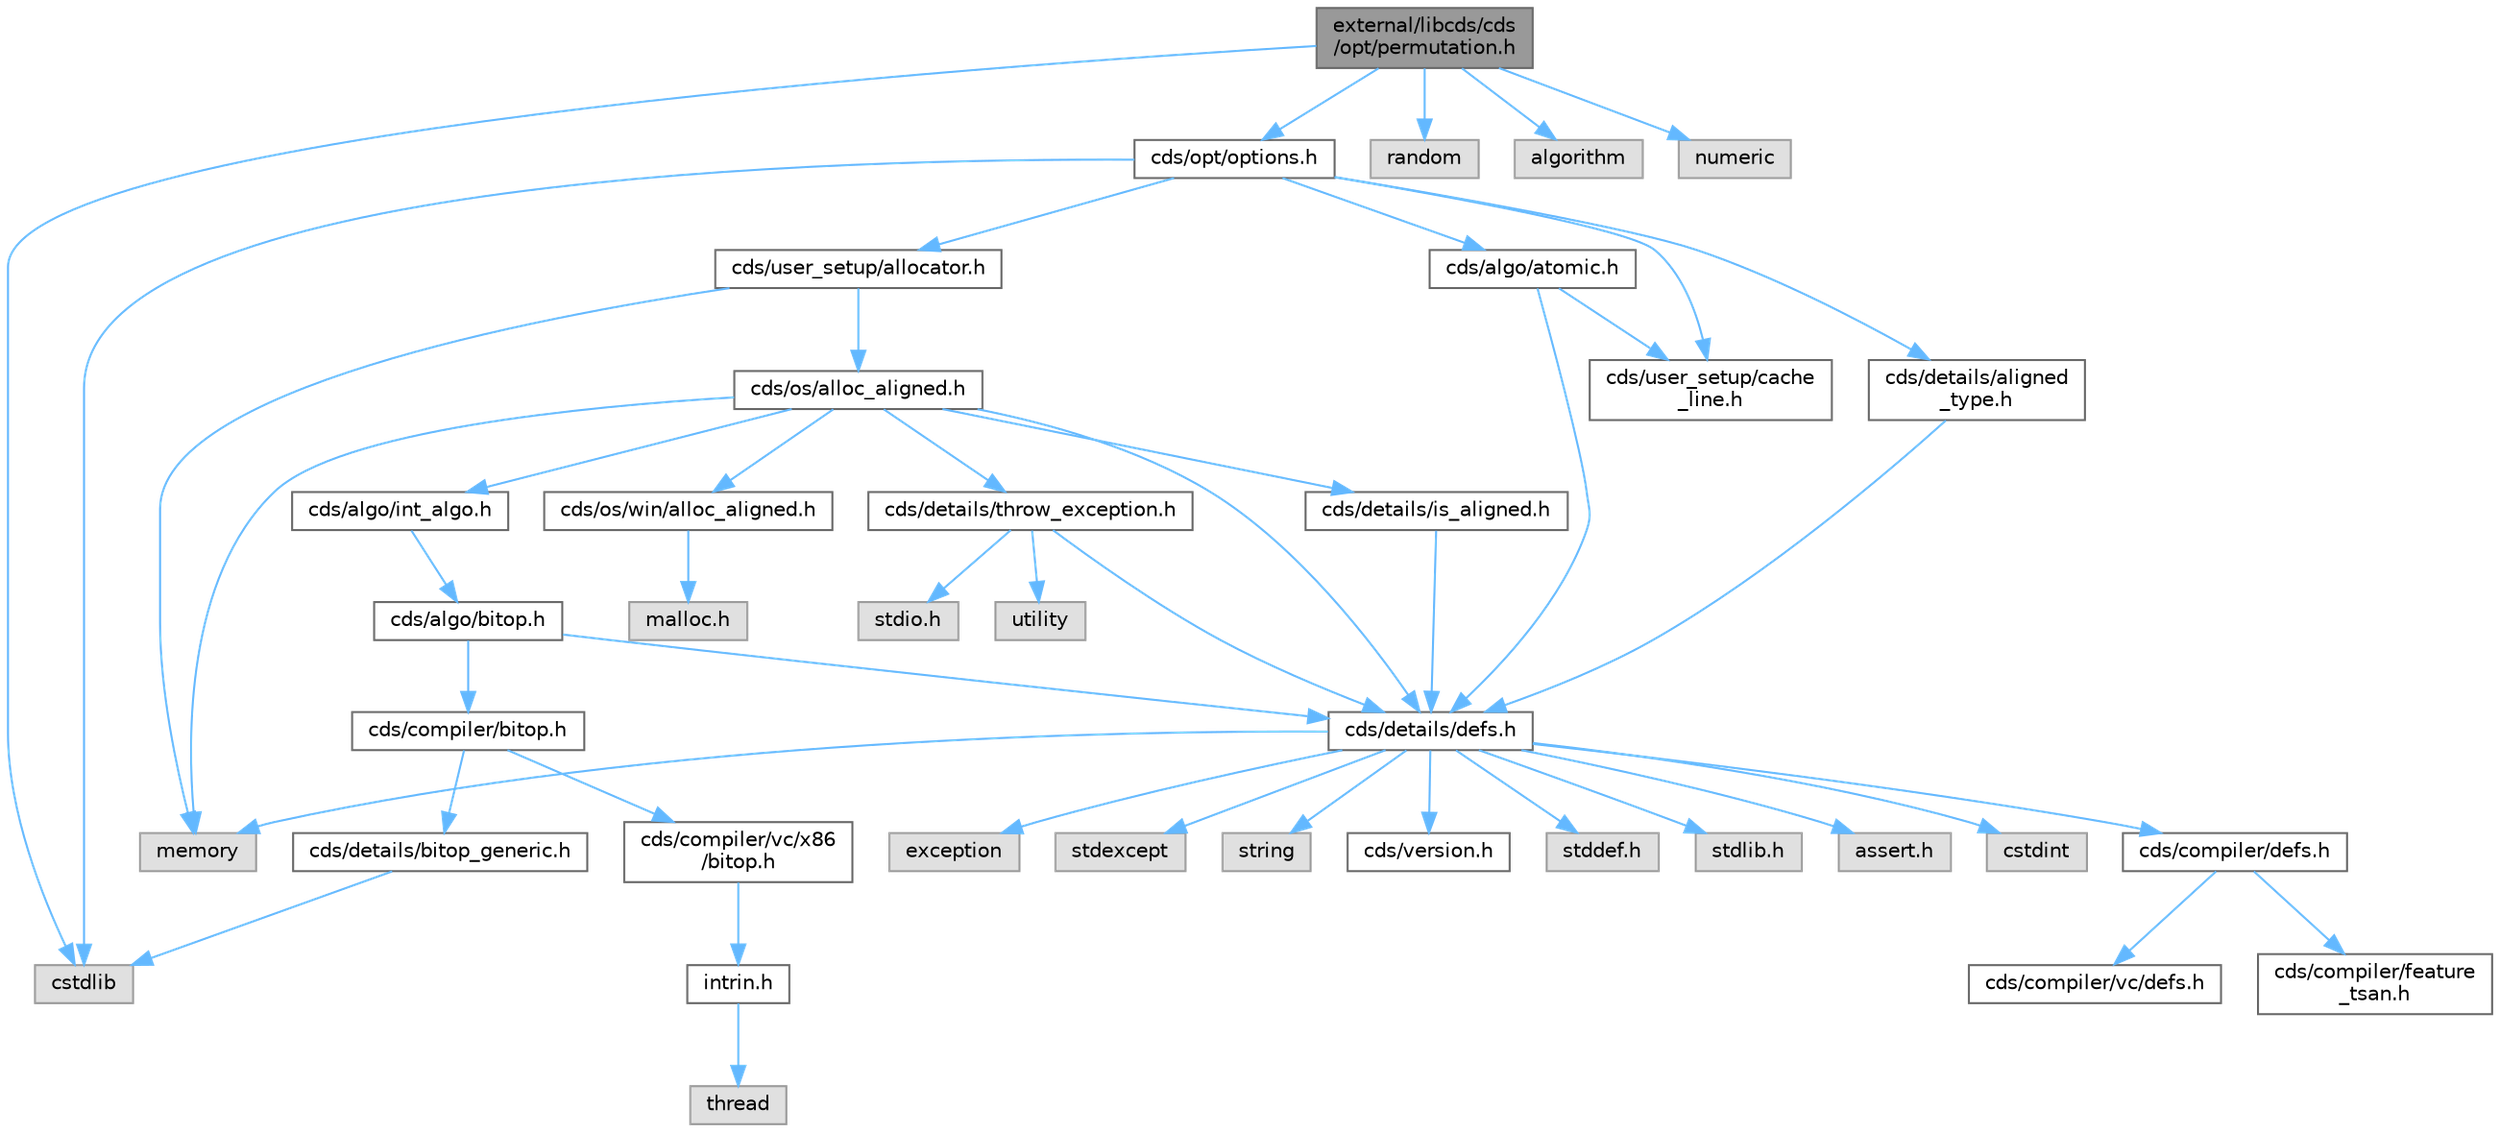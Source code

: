 digraph "external/libcds/cds/opt/permutation.h"
{
 // LATEX_PDF_SIZE
  bgcolor="transparent";
  edge [fontname=Helvetica,fontsize=10,labelfontname=Helvetica,labelfontsize=10];
  node [fontname=Helvetica,fontsize=10,shape=box,height=0.2,width=0.4];
  Node1 [id="Node000001",label="external/libcds/cds\l/opt/permutation.h",height=0.2,width=0.4,color="gray40", fillcolor="grey60", style="filled", fontcolor="black",tooltip=" "];
  Node1 -> Node2 [id="edge47_Node000001_Node000002",color="steelblue1",style="solid",tooltip=" "];
  Node2 [id="Node000002",label="cstdlib",height=0.2,width=0.4,color="grey60", fillcolor="#E0E0E0", style="filled",tooltip=" "];
  Node1 -> Node3 [id="edge48_Node000001_Node000003",color="steelblue1",style="solid",tooltip=" "];
  Node3 [id="Node000003",label="random",height=0.2,width=0.4,color="grey60", fillcolor="#E0E0E0", style="filled",tooltip=" "];
  Node1 -> Node4 [id="edge49_Node000001_Node000004",color="steelblue1",style="solid",tooltip=" "];
  Node4 [id="Node000004",label="algorithm",height=0.2,width=0.4,color="grey60", fillcolor="#E0E0E0", style="filled",tooltip=" "];
  Node1 -> Node5 [id="edge50_Node000001_Node000005",color="steelblue1",style="solid",tooltip=" "];
  Node5 [id="Node000005",label="numeric",height=0.2,width=0.4,color="grey60", fillcolor="#E0E0E0", style="filled",tooltip=" "];
  Node1 -> Node6 [id="edge51_Node000001_Node000006",color="steelblue1",style="solid",tooltip=" "];
  Node6 [id="Node000006",label="cds/opt/options.h",height=0.2,width=0.4,color="grey40", fillcolor="white", style="filled",URL="$opt_2options_8h.html",tooltip=" "];
  Node6 -> Node2 [id="edge52_Node000006_Node000002",color="steelblue1",style="solid",tooltip=" "];
  Node6 -> Node7 [id="edge53_Node000006_Node000007",color="steelblue1",style="solid",tooltip=" "];
  Node7 [id="Node000007",label="cds/details/aligned\l_type.h",height=0.2,width=0.4,color="grey40", fillcolor="white", style="filled",URL="$aligned__type_8h.html",tooltip=" "];
  Node7 -> Node8 [id="edge54_Node000007_Node000008",color="steelblue1",style="solid",tooltip=" "];
  Node8 [id="Node000008",label="cds/details/defs.h",height=0.2,width=0.4,color="grey40", fillcolor="white", style="filled",URL="$details_2defs_8h.html",tooltip=" "];
  Node8 -> Node9 [id="edge55_Node000008_Node000009",color="steelblue1",style="solid",tooltip=" "];
  Node9 [id="Node000009",label="stddef.h",height=0.2,width=0.4,color="grey60", fillcolor="#E0E0E0", style="filled",tooltip=" "];
  Node8 -> Node10 [id="edge56_Node000008_Node000010",color="steelblue1",style="solid",tooltip=" "];
  Node10 [id="Node000010",label="stdlib.h",height=0.2,width=0.4,color="grey60", fillcolor="#E0E0E0", style="filled",tooltip=" "];
  Node8 -> Node11 [id="edge57_Node000008_Node000011",color="steelblue1",style="solid",tooltip=" "];
  Node11 [id="Node000011",label="assert.h",height=0.2,width=0.4,color="grey60", fillcolor="#E0E0E0", style="filled",tooltip=" "];
  Node8 -> Node12 [id="edge58_Node000008_Node000012",color="steelblue1",style="solid",tooltip=" "];
  Node12 [id="Node000012",label="cstdint",height=0.2,width=0.4,color="grey60", fillcolor="#E0E0E0", style="filled",tooltip=" "];
  Node8 -> Node13 [id="edge59_Node000008_Node000013",color="steelblue1",style="solid",tooltip=" "];
  Node13 [id="Node000013",label="exception",height=0.2,width=0.4,color="grey60", fillcolor="#E0E0E0", style="filled",tooltip=" "];
  Node8 -> Node14 [id="edge60_Node000008_Node000014",color="steelblue1",style="solid",tooltip=" "];
  Node14 [id="Node000014",label="stdexcept",height=0.2,width=0.4,color="grey60", fillcolor="#E0E0E0", style="filled",tooltip=" "];
  Node8 -> Node15 [id="edge61_Node000008_Node000015",color="steelblue1",style="solid",tooltip=" "];
  Node15 [id="Node000015",label="string",height=0.2,width=0.4,color="grey60", fillcolor="#E0E0E0", style="filled",tooltip=" "];
  Node8 -> Node16 [id="edge62_Node000008_Node000016",color="steelblue1",style="solid",tooltip=" "];
  Node16 [id="Node000016",label="memory",height=0.2,width=0.4,color="grey60", fillcolor="#E0E0E0", style="filled",tooltip=" "];
  Node8 -> Node17 [id="edge63_Node000008_Node000017",color="steelblue1",style="solid",tooltip=" "];
  Node17 [id="Node000017",label="cds/version.h",height=0.2,width=0.4,color="grey40", fillcolor="white", style="filled",URL="$external_2libcds_2cds_2version_8h.html",tooltip=" "];
  Node8 -> Node18 [id="edge64_Node000008_Node000018",color="steelblue1",style="solid",tooltip=" "];
  Node18 [id="Node000018",label="cds/compiler/defs.h",height=0.2,width=0.4,color="grey40", fillcolor="white", style="filled",URL="$compiler_2defs_8h.html",tooltip=" "];
  Node18 -> Node19 [id="edge65_Node000018_Node000019",color="steelblue1",style="solid",tooltip=" "];
  Node19 [id="Node000019",label="cds/compiler/vc/defs.h",height=0.2,width=0.4,color="grey40", fillcolor="white", style="filled",URL="$compiler_2vc_2defs_8h.html",tooltip=" "];
  Node18 -> Node20 [id="edge66_Node000018_Node000020",color="steelblue1",style="solid",tooltip=" "];
  Node20 [id="Node000020",label="cds/compiler/feature\l_tsan.h",height=0.2,width=0.4,color="grey40", fillcolor="white", style="filled",URL="$feature__tsan_8h.html",tooltip=" "];
  Node6 -> Node21 [id="edge67_Node000006_Node000021",color="steelblue1",style="solid",tooltip=" "];
  Node21 [id="Node000021",label="cds/user_setup/allocator.h",height=0.2,width=0.4,color="grey40", fillcolor="white", style="filled",URL="$external_2libcds_2cds_2user__setup_2allocator_8h.html",tooltip="Default implementation of allocator classes."];
  Node21 -> Node16 [id="edge68_Node000021_Node000016",color="steelblue1",style="solid",tooltip=" "];
  Node21 -> Node22 [id="edge69_Node000021_Node000022",color="steelblue1",style="solid",tooltip=" "];
  Node22 [id="Node000022",label="cds/os/alloc_aligned.h",height=0.2,width=0.4,color="grey40", fillcolor="white", style="filled",URL="$alloc__aligned_8h.html",tooltip=" "];
  Node22 -> Node8 [id="edge70_Node000022_Node000008",color="steelblue1",style="solid",tooltip=" "];
  Node22 -> Node23 [id="edge71_Node000022_Node000023",color="steelblue1",style="solid",tooltip=" "];
  Node23 [id="Node000023",label="cds/os/win/alloc_aligned.h",height=0.2,width=0.4,color="grey40", fillcolor="white", style="filled",URL="$win_2alloc__aligned_8h.html",tooltip=" "];
  Node23 -> Node24 [id="edge72_Node000023_Node000024",color="steelblue1",style="solid",tooltip=" "];
  Node24 [id="Node000024",label="malloc.h",height=0.2,width=0.4,color="grey60", fillcolor="#E0E0E0", style="filled",tooltip=" "];
  Node22 -> Node16 [id="edge73_Node000022_Node000016",color="steelblue1",style="solid",tooltip=" "];
  Node22 -> Node25 [id="edge74_Node000022_Node000025",color="steelblue1",style="solid",tooltip=" "];
  Node25 [id="Node000025",label="cds/details/is_aligned.h",height=0.2,width=0.4,color="grey40", fillcolor="white", style="filled",URL="$is__aligned_8h.html",tooltip=" "];
  Node25 -> Node8 [id="edge75_Node000025_Node000008",color="steelblue1",style="solid",tooltip=" "];
  Node22 -> Node26 [id="edge76_Node000022_Node000026",color="steelblue1",style="solid",tooltip=" "];
  Node26 [id="Node000026",label="cds/algo/int_algo.h",height=0.2,width=0.4,color="grey40", fillcolor="white", style="filled",URL="$int__algo_8h.html",tooltip=" "];
  Node26 -> Node27 [id="edge77_Node000026_Node000027",color="steelblue1",style="solid",tooltip=" "];
  Node27 [id="Node000027",label="cds/algo/bitop.h",height=0.2,width=0.4,color="grey40", fillcolor="white", style="filled",URL="$algo_2bitop_8h.html",tooltip=" "];
  Node27 -> Node8 [id="edge78_Node000027_Node000008",color="steelblue1",style="solid",tooltip=" "];
  Node27 -> Node28 [id="edge79_Node000027_Node000028",color="steelblue1",style="solid",tooltip=" "];
  Node28 [id="Node000028",label="cds/compiler/bitop.h",height=0.2,width=0.4,color="grey40", fillcolor="white", style="filled",URL="$compiler_2bitop_8h.html",tooltip=" "];
  Node28 -> Node29 [id="edge80_Node000028_Node000029",color="steelblue1",style="solid",tooltip=" "];
  Node29 [id="Node000029",label="cds/compiler/vc/x86\l/bitop.h",height=0.2,width=0.4,color="grey40", fillcolor="white", style="filled",URL="$compiler_2vc_2x86_2bitop_8h.html",tooltip=" "];
  Node29 -> Node30 [id="edge81_Node000029_Node000030",color="steelblue1",style="solid",tooltip=" "];
  Node30 [id="Node000030",label="intrin.h",height=0.2,width=0.4,color="grey40", fillcolor="white", style="filled",URL="$intrin_8h.html",tooltip=" "];
  Node30 -> Node31 [id="edge82_Node000030_Node000031",color="steelblue1",style="solid",tooltip=" "];
  Node31 [id="Node000031",label="thread",height=0.2,width=0.4,color="grey60", fillcolor="#E0E0E0", style="filled",tooltip=" "];
  Node28 -> Node32 [id="edge83_Node000028_Node000032",color="steelblue1",style="solid",tooltip=" "];
  Node32 [id="Node000032",label="cds/details/bitop_generic.h",height=0.2,width=0.4,color="grey40", fillcolor="white", style="filled",URL="$bitop__generic_8h.html",tooltip=" "];
  Node32 -> Node2 [id="edge84_Node000032_Node000002",color="steelblue1",style="solid",tooltip=" "];
  Node22 -> Node33 [id="edge85_Node000022_Node000033",color="steelblue1",style="solid",tooltip=" "];
  Node33 [id="Node000033",label="cds/details/throw_exception.h",height=0.2,width=0.4,color="grey40", fillcolor="white", style="filled",URL="$throw__exception_8h.html",tooltip=" "];
  Node33 -> Node8 [id="edge86_Node000033_Node000008",color="steelblue1",style="solid",tooltip=" "];
  Node33 -> Node34 [id="edge87_Node000033_Node000034",color="steelblue1",style="solid",tooltip=" "];
  Node34 [id="Node000034",label="stdio.h",height=0.2,width=0.4,color="grey60", fillcolor="#E0E0E0", style="filled",tooltip=" "];
  Node33 -> Node35 [id="edge88_Node000033_Node000035",color="steelblue1",style="solid",tooltip=" "];
  Node35 [id="Node000035",label="utility",height=0.2,width=0.4,color="grey60", fillcolor="#E0E0E0", style="filled",tooltip=" "];
  Node6 -> Node36 [id="edge89_Node000006_Node000036",color="steelblue1",style="solid",tooltip=" "];
  Node36 [id="Node000036",label="cds/user_setup/cache\l_line.h",height=0.2,width=0.4,color="grey40", fillcolor="white", style="filled",URL="$cache__line_8h.html",tooltip="Cache-line size definition"];
  Node6 -> Node37 [id="edge90_Node000006_Node000037",color="steelblue1",style="solid",tooltip=" "];
  Node37 [id="Node000037",label="cds/algo/atomic.h",height=0.2,width=0.4,color="grey40", fillcolor="white", style="filled",URL="$external_2libcds_2cds_2algo_2atomic_8h.html",tooltip=" "];
  Node37 -> Node8 [id="edge91_Node000037_Node000008",color="steelblue1",style="solid",tooltip=" "];
  Node37 -> Node36 [id="edge92_Node000037_Node000036",color="steelblue1",style="solid",tooltip=" "];
}
